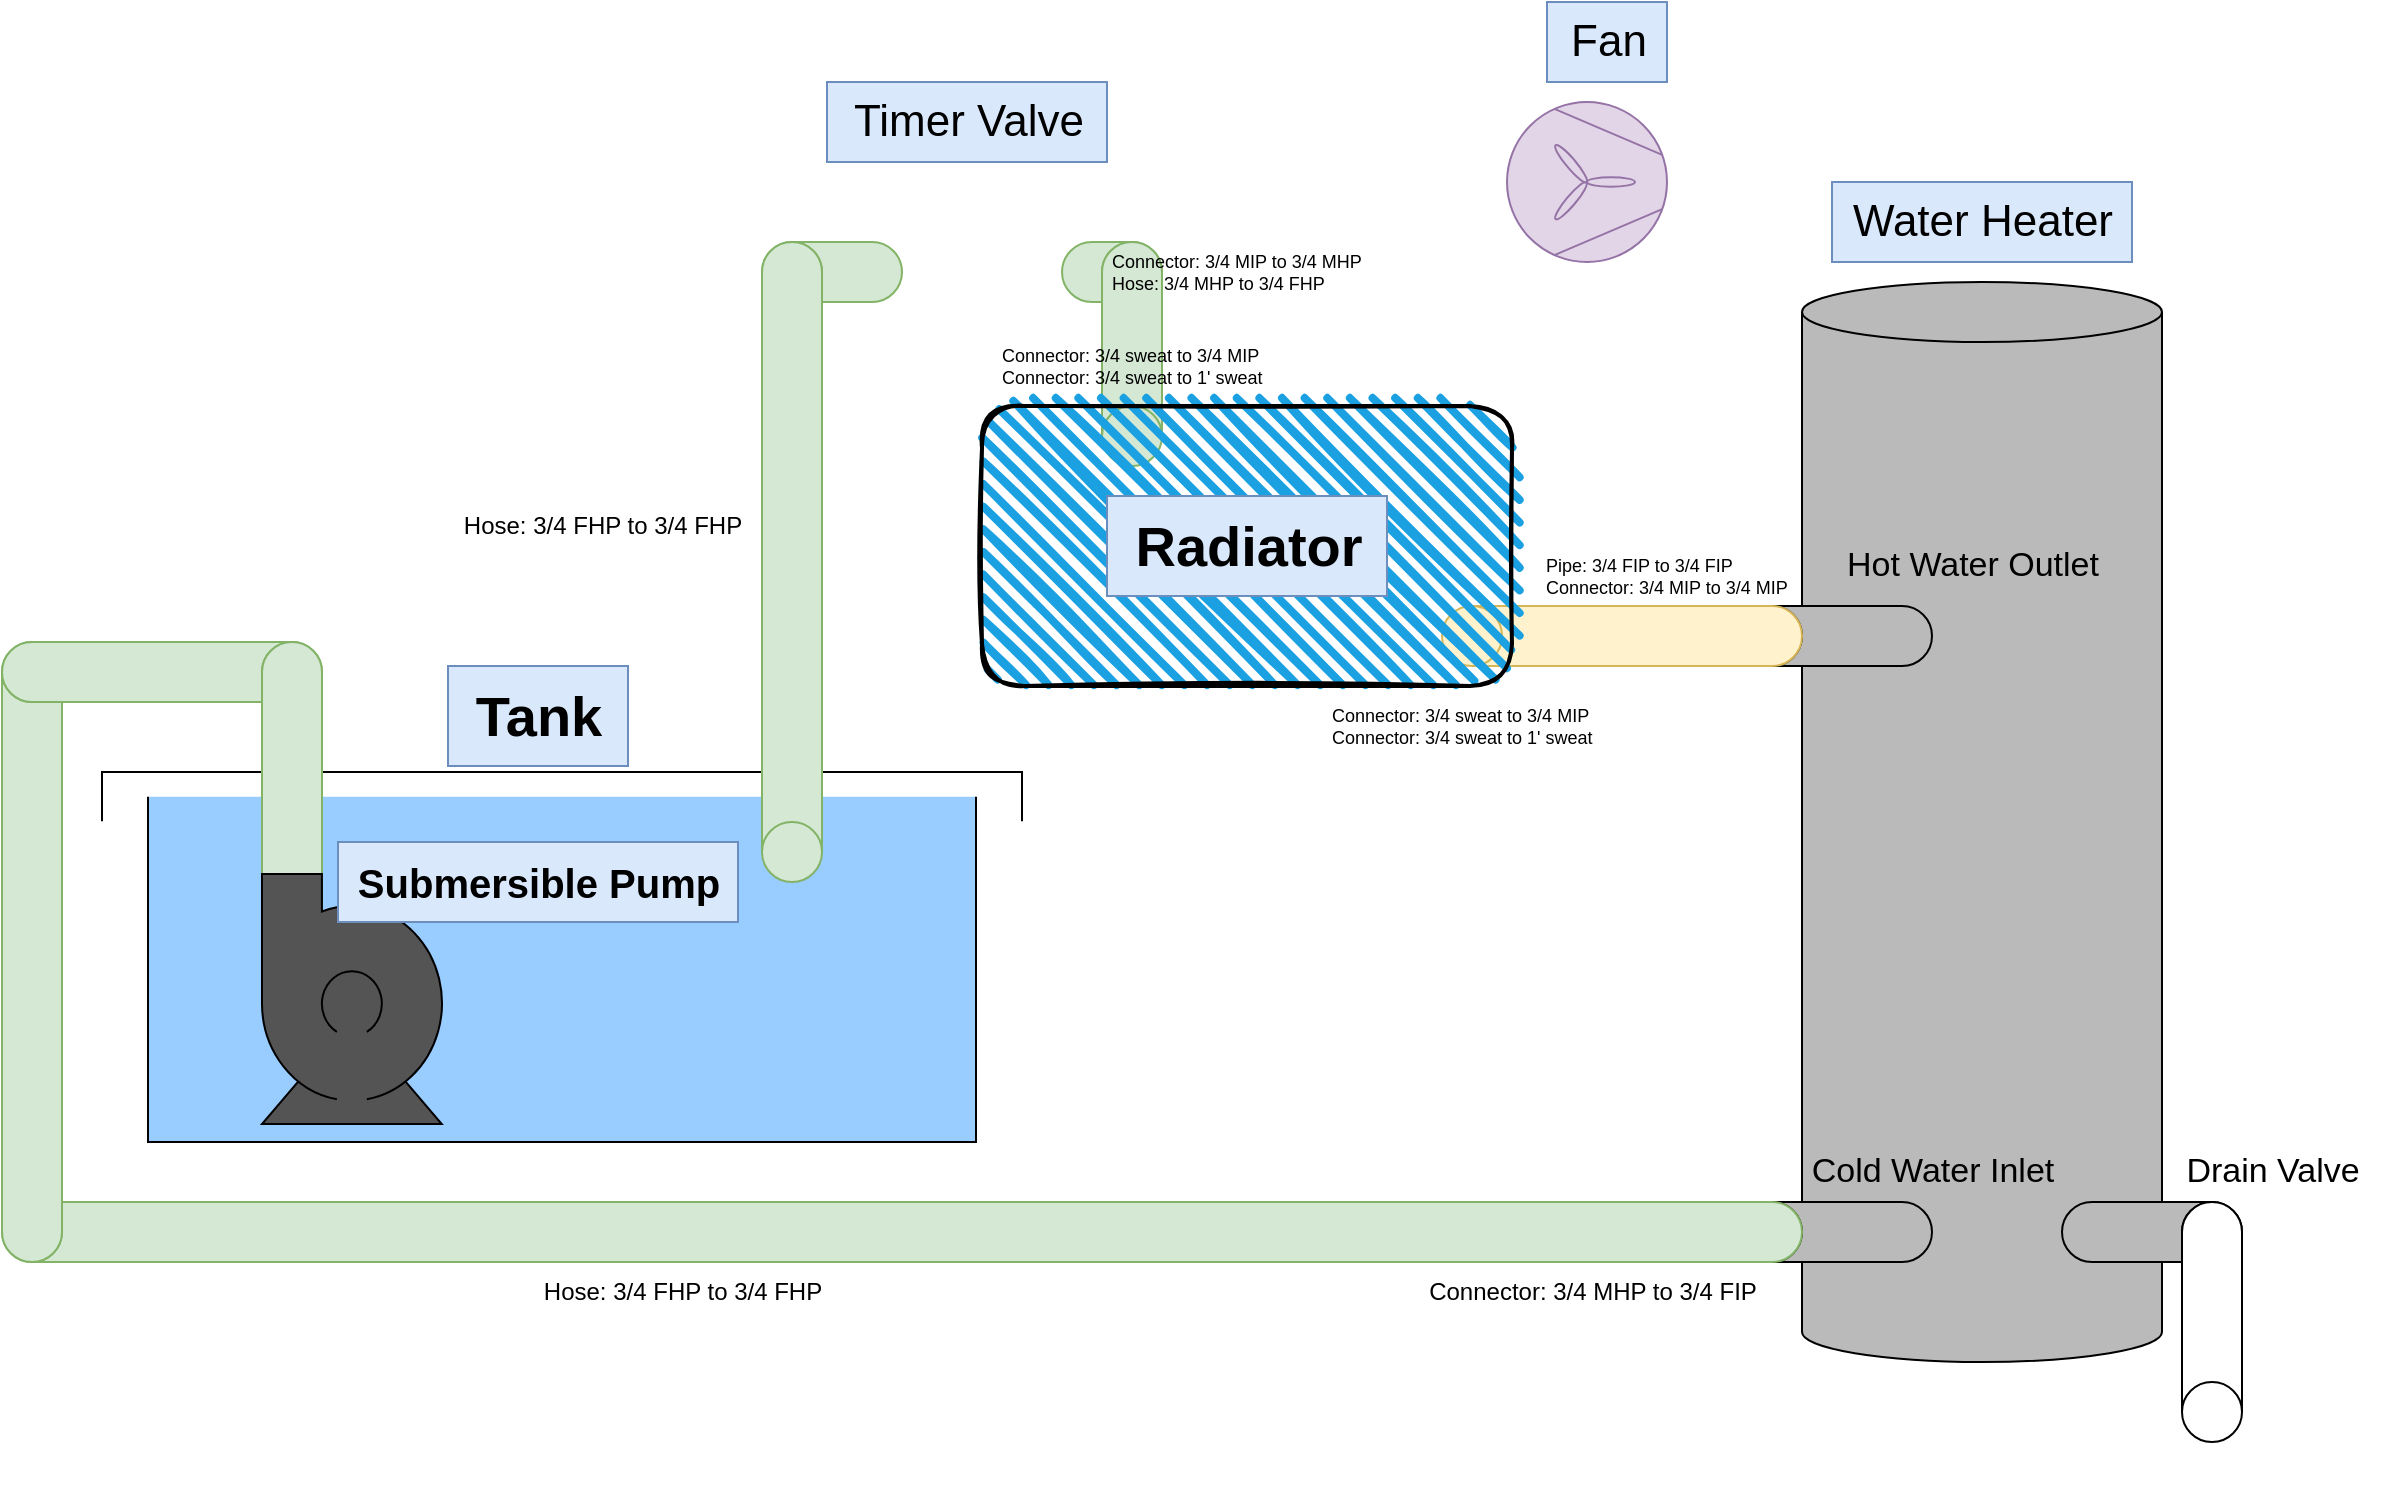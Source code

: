 <mxfile version="22.1.5" type="github">
  <diagram name="Page-1" id="lstI_QHoVGvQYEMmkvc0">
    <mxGraphModel dx="2578" dy="2025" grid="1" gridSize="10" guides="1" tooltips="1" connect="1" arrows="1" fold="1" page="1" pageScale="1" pageWidth="850" pageHeight="1100" math="0" shadow="0">
      <root>
        <mxCell id="0" />
        <mxCell id="1" parent="0" />
        <mxCell id="PmdY9xDrZt-xPDeDsAh8-1" value="" style="shape=cylinder3;whiteSpace=wrap;html=1;boundedLbl=1;backgroundOutline=1;size=15;fillColor=#BABABA;" vertex="1" parent="1">
          <mxGeometry x="490" y="50" width="180" height="540" as="geometry" />
        </mxCell>
        <mxCell id="PmdY9xDrZt-xPDeDsAh8-3" value="" style="shape=cylinder3;whiteSpace=wrap;html=1;boundedLbl=1;backgroundOutline=1;size=15;direction=north;fillColor=#bababa;" vertex="1" parent="1">
          <mxGeometry x="460" y="510" width="95" height="30" as="geometry" />
        </mxCell>
        <mxCell id="PmdY9xDrZt-xPDeDsAh8-39" value="" style="shape=cylinder3;whiteSpace=wrap;html=1;boundedLbl=1;backgroundOutline=1;size=15;direction=north;fillColor=#d5e8d4;strokeColor=#82b366;" vertex="1" parent="1">
          <mxGeometry x="-410" y="510" width="900" height="30" as="geometry" />
        </mxCell>
        <mxCell id="PmdY9xDrZt-xPDeDsAh8-38" value="" style="shape=cylinder3;whiteSpace=wrap;html=1;boundedLbl=1;backgroundOutline=1;size=15;direction=east;fillColor=#d5e8d4;strokeColor=#82b366;" vertex="1" parent="1">
          <mxGeometry x="-410" y="230" width="30" height="310" as="geometry" />
        </mxCell>
        <mxCell id="PmdY9xDrZt-xPDeDsAh8-37" value="" style="shape=cylinder3;whiteSpace=wrap;html=1;boundedLbl=1;backgroundOutline=1;size=15;direction=south;fillColor=#d5e8d4;strokeColor=#82b366;" vertex="1" parent="1">
          <mxGeometry x="-410" y="230" width="160" height="30" as="geometry" />
        </mxCell>
        <mxCell id="PmdY9xDrZt-xPDeDsAh8-29" value="" style="shape=image;html=1;verticalAlign=top;verticalLabelPosition=bottom;labelBackgroundColor=#ffffff;imageAspect=0;aspect=fixed;image=https://cdn2.iconfinder.com/data/icons/crystalproject/128x128/devices/pipe.png;strokeColor=default;align=center;fontFamily=Helvetica;fontSize=12;fontColor=default;fillColor=default;" vertex="1" parent="1">
          <mxGeometry x="20" y="-26" width="120" height="120" as="geometry" />
        </mxCell>
        <mxCell id="PmdY9xDrZt-xPDeDsAh8-28" value="" style="shape=cylinder3;whiteSpace=wrap;html=1;boundedLbl=1;backgroundOutline=1;size=15;direction=south;fillColor=#d5e8d4;strokeColor=#82b366;" vertex="1" parent="1">
          <mxGeometry x="120" y="30" width="50" height="30" as="geometry" />
        </mxCell>
        <mxCell id="PmdY9xDrZt-xPDeDsAh8-26" value="" style="shape=cylinder3;whiteSpace=wrap;html=1;boundedLbl=1;backgroundOutline=1;size=15;direction=west;fillColor=#d5e8d4;strokeColor=#82b366;" vertex="1" parent="1">
          <mxGeometry x="140" y="30" width="30" height="112" as="geometry" />
        </mxCell>
        <mxCell id="PmdY9xDrZt-xPDeDsAh8-4" value="" style="shape=cylinder3;whiteSpace=wrap;html=1;boundedLbl=1;backgroundOutline=1;size=15;direction=south;fillColor=#bababa;" vertex="1" parent="1">
          <mxGeometry x="620" y="510" width="90" height="30" as="geometry" />
        </mxCell>
        <mxCell id="PmdY9xDrZt-xPDeDsAh8-7" value="Cold Water Inlet" style="text;html=1;align=center;verticalAlign=middle;resizable=0;points=[];autosize=1;strokeColor=none;fillColor=none;fontSize=17;fontFamily=Helvetica;fontColor=default;fontStyle=0" vertex="1" parent="1">
          <mxGeometry x="485" y="480" width="140" height="30" as="geometry" />
        </mxCell>
        <mxCell id="PmdY9xDrZt-xPDeDsAh8-8" value="Drain Valve" style="text;html=1;align=center;verticalAlign=middle;resizable=0;points=[];autosize=1;strokeColor=none;fillColor=none;fontSize=17;fontFamily=Helvetica;fontColor=default;fontStyle=0" vertex="1" parent="1">
          <mxGeometry x="670" y="480" width="110" height="30" as="geometry" />
        </mxCell>
        <mxCell id="PmdY9xDrZt-xPDeDsAh8-9" value="" style="shape=cylinder3;whiteSpace=wrap;html=1;boundedLbl=1;backgroundOutline=1;size=15;direction=west;" vertex="1" parent="1">
          <mxGeometry x="680" y="510" width="30" height="120" as="geometry" />
        </mxCell>
        <mxCell id="PmdY9xDrZt-xPDeDsAh8-10" value="Hot Water Outlet" style="text;html=1;align=center;verticalAlign=middle;resizable=0;points=[];autosize=1;strokeColor=none;fillColor=none;fontSize=17;fontFamily=Helvetica;fontColor=default;" vertex="1" parent="1">
          <mxGeometry x="500" y="177" width="150" height="30" as="geometry" />
        </mxCell>
        <mxCell id="PmdY9xDrZt-xPDeDsAh8-16" value="" style="shape=mxgraph.pid.vessels.tank_(covered);html=1;pointerEvents=1;align=center;verticalLabelPosition=bottom;verticalAlign=top;dashed=0;strokeColor=default;fontFamily=Helvetica;fontSize=12;fontColor=default;fillColor=#99CCFF;" vertex="1" parent="1">
          <mxGeometry x="-360" y="295" width="460" height="185" as="geometry" />
        </mxCell>
        <mxCell id="PmdY9xDrZt-xPDeDsAh8-17" value="" style="shape=image;html=1;verticalAlign=top;verticalLabelPosition=bottom;labelBackgroundColor=#ffffff;imageAspect=0;aspect=fixed;image=https://cdn1.iconfinder.com/data/icons/unicons-line-vol-6/24/water-128.png;strokeColor=default;align=center;fontFamily=Helvetica;fontSize=12;fontColor=default;fillColor=default;" vertex="1" parent="1">
          <mxGeometry x="-130" y="366" width="100" height="100" as="geometry" />
        </mxCell>
        <mxCell id="PmdY9xDrZt-xPDeDsAh8-18" value="" style="shape=image;html=1;verticalAlign=top;verticalLabelPosition=bottom;labelBackgroundColor=#ffffff;imageAspect=0;aspect=fixed;image=https://cdn1.iconfinder.com/data/icons/unicons-line-vol-6/24/water-128.png;strokeColor=default;align=center;fontFamily=Helvetica;fontSize=12;fontColor=default;fillColor=default;" vertex="1" parent="1">
          <mxGeometry x="-30" y="366" width="100" height="100" as="geometry" />
        </mxCell>
        <mxCell id="PmdY9xDrZt-xPDeDsAh8-21" value="" style="shape=image;html=1;verticalAlign=top;verticalLabelPosition=bottom;labelBackgroundColor=#ffffff;imageAspect=0;aspect=fixed;image=https://cdn1.iconfinder.com/data/icons/ionicons-outline-vol-2/512/water-outline-128.png;strokeColor=default;align=center;fontFamily=Helvetica;fontSize=12;fontColor=default;fillColor=default;" vertex="1" parent="1">
          <mxGeometry x="-27" y="356" width="24" height="24" as="geometry" />
        </mxCell>
        <mxCell id="PmdY9xDrZt-xPDeDsAh8-31" value="" style="shape=image;html=1;verticalAlign=top;verticalLabelPosition=bottom;labelBackgroundColor=#ffffff;imageAspect=0;aspect=fixed;image=https://cdn0.iconfinder.com/data/icons/google-material-design-3-0/48/ic_av_timer_48px-128.png;strokeColor=default;align=center;fontFamily=Helvetica;fontSize=12;fontColor=default;fillColor=default;" vertex="1" parent="1">
          <mxGeometry x="87.5" y="-10" width="32.5" height="32.5" as="geometry" />
        </mxCell>
        <mxCell id="PmdY9xDrZt-xPDeDsAh8-32" value="" style="shape=cylinder3;whiteSpace=wrap;html=1;boundedLbl=1;backgroundOutline=1;size=15;direction=north;fillColor=#d5e8d4;strokeColor=#82b366;" vertex="1" parent="1">
          <mxGeometry x="-30" y="30" width="70" height="30" as="geometry" />
        </mxCell>
        <mxCell id="PmdY9xDrZt-xPDeDsAh8-33" value="" style="shape=cylinder3;whiteSpace=wrap;html=1;boundedLbl=1;backgroundOutline=1;size=15;direction=west;fillColor=#d5e8d4;strokeColor=#82b366;" vertex="1" parent="1">
          <mxGeometry x="-30" y="30" width="30" height="320" as="geometry" />
        </mxCell>
        <mxCell id="PmdY9xDrZt-xPDeDsAh8-36" value="" style="shape=cylinder3;whiteSpace=wrap;html=1;boundedLbl=1;backgroundOutline=1;size=15;direction=west;fillColor=#d5e8d4;strokeColor=#82b366;" vertex="1" parent="1">
          <mxGeometry x="-280" y="230" width="30" height="150" as="geometry" />
        </mxCell>
        <mxCell id="PmdY9xDrZt-xPDeDsAh8-13" value="" style="shape=mxgraph.pid.pumps.centrifugal_pump_2;html=1;pointerEvents=1;align=center;verticalLabelPosition=bottom;verticalAlign=top;dashed=0;strokeColor=default;fontFamily=Helvetica;fontSize=12;fontColor=default;fillColor=#545454;" vertex="1" parent="1">
          <mxGeometry x="-280" y="346" width="93" height="125" as="geometry" />
        </mxCell>
        <mxCell id="PmdY9xDrZt-xPDeDsAh8-19" value="" style="shape=image;html=1;verticalAlign=top;verticalLabelPosition=bottom;labelBackgroundColor=#ffffff;imageAspect=0;aspect=fixed;image=https://cdn1.iconfinder.com/data/icons/unicons-line-vol-6/24/water-128.png;strokeColor=default;align=center;fontFamily=Helvetica;fontSize=12;fontColor=default;fillColor=default;" vertex="1" parent="1">
          <mxGeometry x="-230" y="366" width="100" height="100" as="geometry" />
        </mxCell>
        <mxCell id="PmdY9xDrZt-xPDeDsAh8-20" value="" style="shape=image;html=1;verticalAlign=top;verticalLabelPosition=bottom;labelBackgroundColor=#ffffff;imageAspect=0;aspect=fixed;image=https://cdn1.iconfinder.com/data/icons/unicons-line-vol-6/24/water-128.png;strokeColor=default;align=center;fontFamily=Helvetica;fontSize=12;fontColor=default;fillColor=default;" vertex="1" parent="1">
          <mxGeometry x="-330" y="366" width="100" height="100" as="geometry" />
        </mxCell>
        <mxCell id="PmdY9xDrZt-xPDeDsAh8-40" value="" style="shape=image;html=1;verticalAlign=top;verticalLabelPosition=bottom;labelBackgroundColor=#ffffff;imageAspect=0;aspect=fixed;image=https://cdn1.iconfinder.com/data/icons/ionicons-outline-vol-2/512/water-outline-128.png;strokeColor=default;align=center;fontFamily=Helvetica;fontSize=12;fontColor=default;fillColor=default;" vertex="1" parent="1">
          <mxGeometry x="683" y="640" width="24" height="24" as="geometry" />
        </mxCell>
        <mxCell id="PmdY9xDrZt-xPDeDsAh8-46" value="Connector: 3/4 sweat to 3/4 MIP&lt;br style=&quot;font-size: 9px;&quot;&gt;Connector: 3/4 sweat to 1&#39; sweat" style="text;html=1;align=left;verticalAlign=middle;resizable=0;points=[];autosize=1;strokeColor=none;fillColor=none;fontSize=9;fontFamily=Helvetica;fontColor=default;" vertex="1" parent="1">
          <mxGeometry x="87.5" y="72" width="150" height="40" as="geometry" />
        </mxCell>
        <mxCell id="PmdY9xDrZt-xPDeDsAh8-47" value="Connector: 3/4 MIP to 3/4 MHP&lt;br style=&quot;font-size: 9px;&quot;&gt;Hose: 3/4 MHP to 3/4 FHP" style="text;html=1;align=left;verticalAlign=middle;resizable=0;points=[];autosize=1;strokeColor=none;fillColor=none;fontSize=9;fontFamily=Helvetica;fontColor=default;" vertex="1" parent="1">
          <mxGeometry x="142.5" y="25" width="150" height="40" as="geometry" />
        </mxCell>
        <mxCell id="PmdY9xDrZt-xPDeDsAh8-49" value="Timer Valve" style="text;html=1;align=center;verticalAlign=middle;resizable=0;points=[];autosize=1;strokeColor=#6c8ebf;fillColor=#dae8fc;fontSize=22;fontFamily=Helvetica;" vertex="1" parent="1">
          <mxGeometry x="2.5" y="-50" width="140" height="40" as="geometry" />
        </mxCell>
        <mxCell id="PmdY9xDrZt-xPDeDsAh8-50" value="Hose: 3/4 FHP to 3/4 FHP" style="text;html=1;align=center;verticalAlign=middle;resizable=0;points=[];autosize=1;strokeColor=none;fillColor=none;fontSize=12;fontFamily=Helvetica;fontColor=default;" vertex="1" parent="1">
          <mxGeometry x="-190" y="157" width="160" height="30" as="geometry" />
        </mxCell>
        <mxCell id="PmdY9xDrZt-xPDeDsAh8-51" value="Hose: 3/4 FHP to 3/4 FHP" style="text;html=1;align=center;verticalAlign=middle;resizable=0;points=[];autosize=1;strokeColor=none;fillColor=none;fontSize=12;fontFamily=Helvetica;fontColor=default;" vertex="1" parent="1">
          <mxGeometry x="-150" y="540" width="160" height="30" as="geometry" />
        </mxCell>
        <mxCell id="PmdY9xDrZt-xPDeDsAh8-52" value="Connector: 3/4 MHP to 3/4 FIP" style="text;html=1;align=center;verticalAlign=middle;resizable=0;points=[];autosize=1;strokeColor=none;fillColor=none;fontSize=12;fontFamily=Helvetica;fontColor=default;" vertex="1" parent="1">
          <mxGeometry x="290" y="540" width="190" height="30" as="geometry" />
        </mxCell>
        <mxCell id="PmdY9xDrZt-xPDeDsAh8-54" value="" style="verticalLabelPosition=bottom;outlineConnect=0;align=center;dashed=0;html=1;verticalAlign=top;shape=mxgraph.pid2misc.fan;fanType=common;strokeColor=#9673a6;fontFamily=Helvetica;fontSize=12;fillColor=#e1d5e7;" vertex="1" parent="1">
          <mxGeometry x="342.5" y="-40" width="80" height="80" as="geometry" />
        </mxCell>
        <mxCell id="PmdY9xDrZt-xPDeDsAh8-55" value="Fan" style="text;html=1;align=center;verticalAlign=middle;resizable=0;points=[];autosize=1;strokeColor=#6c8ebf;fillColor=#dae8fc;fontSize=22;fontFamily=Helvetica;" vertex="1" parent="1">
          <mxGeometry x="362.5" y="-90" width="60" height="40" as="geometry" />
        </mxCell>
        <mxCell id="PmdY9xDrZt-xPDeDsAh8-57" value="" style="shape=image;html=1;verticalAlign=top;verticalLabelPosition=bottom;labelBackgroundColor=#ffffff;imageAspect=0;aspect=fixed;image=https://cdn1.iconfinder.com/data/icons/unicons-line-vol-6/24/wind-128.png;strokeColor=default;align=center;fontFamily=Helvetica;fontSize=12;fontColor=default;fillColor=default;rotation=110;" vertex="1" parent="1">
          <mxGeometry x="320" y="40" width="70" height="70" as="geometry" />
        </mxCell>
        <mxCell id="PmdY9xDrZt-xPDeDsAh8-58" value="" style="shape=cylinder3;whiteSpace=wrap;html=1;boundedLbl=1;backgroundOutline=1;size=15;direction=north;fillColor=#bababa;" vertex="1" parent="1">
          <mxGeometry x="460" y="212" width="95" height="30" as="geometry" />
        </mxCell>
        <mxCell id="PmdY9xDrZt-xPDeDsAh8-2" value="" style="shape=cylinder3;whiteSpace=wrap;html=1;boundedLbl=1;backgroundOutline=1;size=15;direction=north;fillColor=#fff2cc;strokeColor=#d6b656;" vertex="1" parent="1">
          <mxGeometry x="310" y="212" width="180" height="30" as="geometry" />
        </mxCell>
        <mxCell id="PmdY9xDrZt-xPDeDsAh8-23" value="" style="rounded=1;whiteSpace=wrap;html=1;strokeWidth=2;fillWeight=4;hachureGap=8;hachureAngle=45;fillColor=#1ba1e2;sketch=1;strokeColor=default;align=center;verticalAlign=middle;fontFamily=Helvetica;fontSize=12;fontColor=default;" vertex="1" parent="1">
          <mxGeometry x="80" y="112" width="265" height="140" as="geometry" />
        </mxCell>
        <mxCell id="PmdY9xDrZt-xPDeDsAh8-24" value="Radiator" style="text;html=1;align=center;verticalAlign=middle;resizable=0;points=[];autosize=1;strokeColor=#6c8ebf;fillColor=#dae8fc;fontSize=28;fontFamily=Helvetica;fontStyle=1" vertex="1" parent="1">
          <mxGeometry x="142.5" y="157" width="140" height="50" as="geometry" />
        </mxCell>
        <mxCell id="PmdY9xDrZt-xPDeDsAh8-59" value="Submersible Pump" style="text;html=1;align=center;verticalAlign=middle;resizable=0;points=[];autosize=1;strokeColor=#6c8ebf;fillColor=#dae8fc;fontSize=20;fontFamily=Helvetica;fontStyle=1" vertex="1" parent="1">
          <mxGeometry x="-242" y="330" width="200" height="40" as="geometry" />
        </mxCell>
        <mxCell id="PmdY9xDrZt-xPDeDsAh8-60" value="Tank" style="text;html=1;align=center;verticalAlign=middle;resizable=0;points=[];autosize=1;strokeColor=#6c8ebf;fillColor=#dae8fc;fontSize=28;fontFamily=Helvetica;fontStyle=1" vertex="1" parent="1">
          <mxGeometry x="-187" y="242" width="90" height="50" as="geometry" />
        </mxCell>
        <mxCell id="PmdY9xDrZt-xPDeDsAh8-61" value="Water Heater" style="text;html=1;align=center;verticalAlign=middle;resizable=0;points=[];autosize=1;strokeColor=#6c8ebf;fillColor=#dae8fc;fontSize=22;fontFamily=Helvetica;" vertex="1" parent="1">
          <mxGeometry x="505" width="150" height="40" as="geometry" />
        </mxCell>
        <mxCell id="PmdY9xDrZt-xPDeDsAh8-42" value="Pipe: 3/4 FIP to 3/4 FIP&lt;br style=&quot;font-size: 9px;&quot;&gt;Connector: 3/4 MIP to 3/4 MIP" style="text;html=1;align=left;verticalAlign=middle;resizable=0;points=[];autosize=1;strokeColor=none;fillColor=none;fontSize=9;fontFamily=Helvetica;fontColor=default;" vertex="1" parent="1">
          <mxGeometry x="360" y="177" width="140" height="40" as="geometry" />
        </mxCell>
        <mxCell id="PmdY9xDrZt-xPDeDsAh8-43" value="Connector: 3/4 sweat to 3/4 MIP&lt;br style=&quot;font-size: 9px;&quot;&gt;Connector: 3/4 sweat to 1&#39; sweat" style="text;html=1;align=left;verticalAlign=middle;resizable=0;points=[];autosize=1;strokeColor=none;fillColor=none;fontSize=9;fontFamily=Helvetica;fontColor=default;" vertex="1" parent="1">
          <mxGeometry x="252.5" y="252" width="150" height="40" as="geometry" />
        </mxCell>
      </root>
    </mxGraphModel>
  </diagram>
</mxfile>
